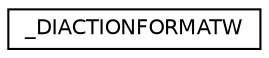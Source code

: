 digraph "Graphical Class Hierarchy"
{
 // LATEX_PDF_SIZE
  edge [fontname="Helvetica",fontsize="10",labelfontname="Helvetica",labelfontsize="10"];
  node [fontname="Helvetica",fontsize="10",shape=record];
  rankdir="LR";
  Node0 [label="_DIACTIONFORMATW",height=0.2,width=0.4,color="black", fillcolor="white", style="filled",URL="$struct__DIACTIONFORMATW.html",tooltip=" "];
}
